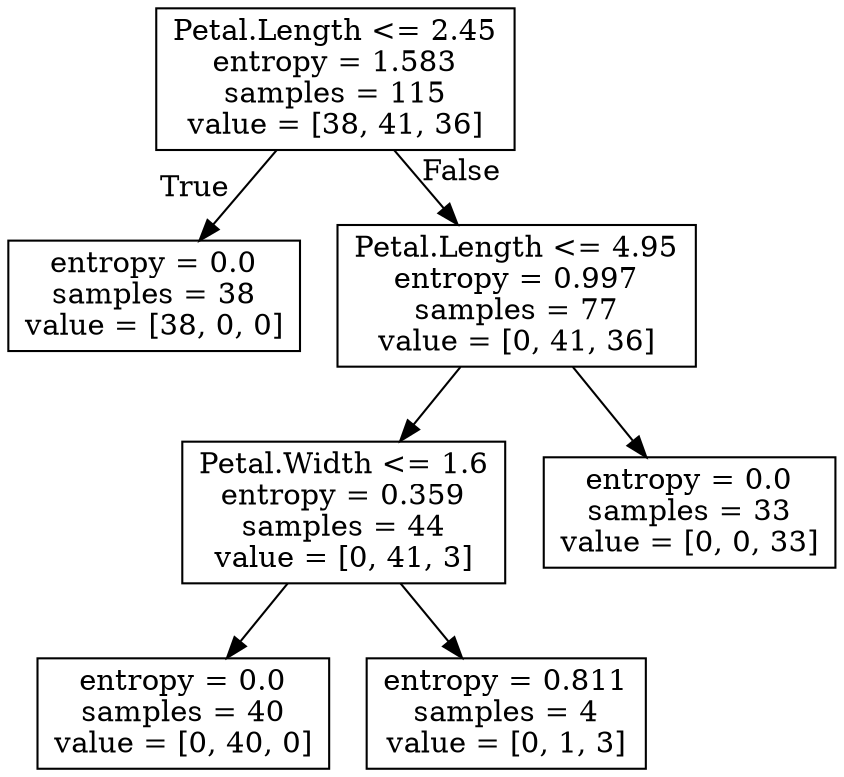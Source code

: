 digraph Tree {
node [shape=box] ;
0 [label="Petal.Length <= 2.45\nentropy = 1.583\nsamples = 115\nvalue = [38, 41, 36]"] ;
1 [label="entropy = 0.0\nsamples = 38\nvalue = [38, 0, 0]"] ;
0 -> 1 [labeldistance=2.5, labelangle=45, headlabel="True"] ;
2 [label="Petal.Length <= 4.95\nentropy = 0.997\nsamples = 77\nvalue = [0, 41, 36]"] ;
0 -> 2 [labeldistance=2.5, labelangle=-45, headlabel="False"] ;
3 [label="Petal.Width <= 1.6\nentropy = 0.359\nsamples = 44\nvalue = [0, 41, 3]"] ;
2 -> 3 ;
4 [label="entropy = 0.0\nsamples = 40\nvalue = [0, 40, 0]"] ;
3 -> 4 ;
5 [label="entropy = 0.811\nsamples = 4\nvalue = [0, 1, 3]"] ;
3 -> 5 ;
6 [label="entropy = 0.0\nsamples = 33\nvalue = [0, 0, 33]"] ;
2 -> 6 ;
}